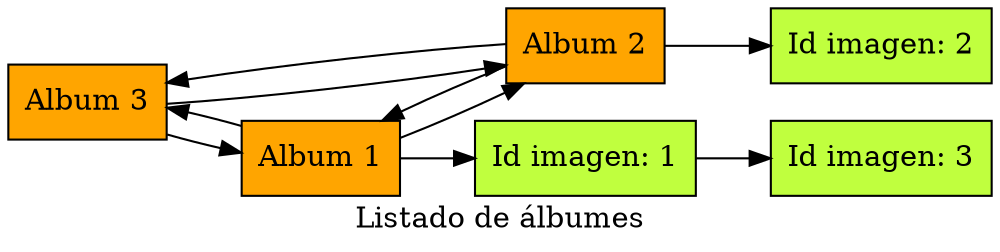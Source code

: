 digraph G {
node[shape=box, style=filled];
rankdir="LR"
label="Listado de álbumes";
Nodo443319054[label="Album 3" fillcolor=orange1];Nodo373455621[label="Album 1" fillcolor=orange1];Nodo714283291[label="Album 2" fillcolor=orange1];Nodo443319054->Nodo373455621;
Nodo443319054->Nodo714283291;
Nodo373455621->Nodo714283291;
Nodo373455621->Nodo443319054;
Nodo373455621->Imagen1871043713;
Imagen1871043713->Imagen294606476;
Nodo714283291->Nodo443319054;
Nodo714283291->Nodo373455621;
Nodo714283291->Imagen653858211;
Imagen1871043713[label="Id imagen: 1" fillcolor=olivedrab1];Imagen294606476[label="Id imagen: 3" fillcolor=olivedrab1];Imagen653858211[label="Id imagen: 2" fillcolor=olivedrab1];}